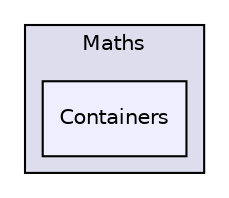 digraph "Containers" {
  compound=true
  node [ fontsize="10", fontname="Helvetica"];
  edge [ labelfontsize="10", labelfontname="Helvetica"];
  subgraph clusterdir_134381abc7ea5127381f5d379b47f885 {
    graph [ bgcolor="#ddddee", pencolor="black", label="Maths" fontname="Helvetica", fontsize="10", URL="dir_134381abc7ea5127381f5d379b47f885.html"]
  dir_4ee0e3e78d1080f35c6ad876adb58c74 [shape=box, label="Containers", style="filled", fillcolor="#eeeeff", pencolor="black", URL="dir_4ee0e3e78d1080f35c6ad876adb58c74.html"];
  }
}
